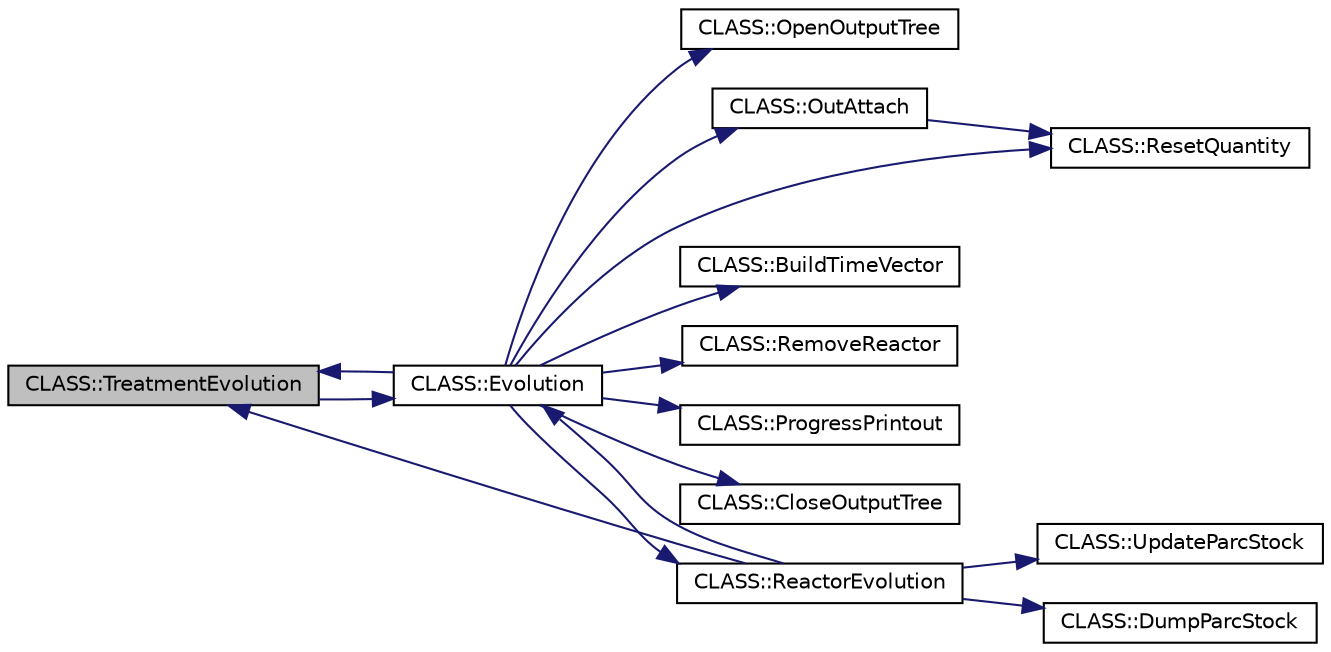 digraph G
{
  edge [fontname="Helvetica",fontsize="10",labelfontname="Helvetica",labelfontsize="10"];
  node [fontname="Helvetica",fontsize="10",shape=record];
  rankdir="LR";
  Node1 [label="CLASS::TreatmentEvolution",height=0.2,width=0.4,color="black", fillcolor="grey75", style="filled" fontcolor="black"];
  Node1 -> Node2 [color="midnightblue",fontsize="10",style="solid",fontname="Helvetica"];
  Node2 [label="CLASS::Evolution",height=0.2,width=0.4,color="black", fillcolor="white", style="filled",URL="$class_c_l_a_s_s.html#a4102b9e64bbd2f7de9d06b553b8b2131",tooltip="Do the Evolution."];
  Node2 -> Node3 [color="midnightblue",fontsize="10",style="solid",fontname="Helvetica"];
  Node3 [label="CLASS::OpenOutputTree",height=0.2,width=0.4,color="black", fillcolor="white", style="filled",URL="$class_c_l_a_s_s.html#ac6a82af40e451af6a53d11b87531e1d1"];
  Node2 -> Node4 [color="midnightblue",fontsize="10",style="solid",fontname="Helvetica"];
  Node4 [label="CLASS::OutAttach",height=0.2,width=0.4,color="black", fillcolor="white", style="filled",URL="$class_c_l_a_s_s.html#a806a1b5b0f22e709b6b186571cbb348f"];
  Node4 -> Node5 [color="midnightblue",fontsize="10",style="solid",fontname="Helvetica"];
  Node5 [label="CLASS::ResetQuantity",height=0.2,width=0.4,color="black", fillcolor="white", style="filled",URL="$class_c_l_a_s_s.html#ae7627eb81f1625166010aa15258cf472"];
  Node2 -> Node6 [color="midnightblue",fontsize="10",style="solid",fontname="Helvetica"];
  Node6 [label="CLASS::BuildTimeVector",height=0.2,width=0.4,color="black", fillcolor="white", style="filled",URL="$class_c_l_a_s_s.html#a8b41eecda1caabf1315161b5ef621383",tooltip="Build the Time Evolution Vector."];
  Node2 -> Node5 [color="midnightblue",fontsize="10",style="solid",fontname="Helvetica"];
  Node2 -> Node7 [color="midnightblue",fontsize="10",style="solid",fontname="Helvetica"];
  Node7 [label="CLASS::ReactorEvolution",height=0.2,width=0.4,color="black", fillcolor="white", style="filled",URL="$class_c_l_a_s_s.html#a97755b94d413c4cf81d2613609f97ce6",tooltip="Do the Reactor Evolution."];
  Node7 -> Node1 [color="midnightblue",fontsize="10",style="solid",fontname="Helvetica"];
  Node7 -> Node2 [color="midnightblue",fontsize="10",style="solid",fontname="Helvetica"];
  Node7 -> Node8 [color="midnightblue",fontsize="10",style="solid",fontname="Helvetica"];
  Node8 [label="CLASS::UpdateParcStock",height=0.2,width=0.4,color="black", fillcolor="white", style="filled",URL="$class_c_l_a_s_s.html#a168b66c163403cc2b3bc6b73005fb5db"];
  Node7 -> Node9 [color="midnightblue",fontsize="10",style="solid",fontname="Helvetica"];
  Node9 [label="CLASS::DumpParcStock",height=0.2,width=0.4,color="black", fillcolor="white", style="filled",URL="$class_c_l_a_s_s.html#a75e2d97d95daf659ec249ef6698ae0f8"];
  Node2 -> Node10 [color="midnightblue",fontsize="10",style="solid",fontname="Helvetica"];
  Node10 [label="CLASS::RemoveReactor",height=0.2,width=0.4,color="black", fillcolor="white", style="filled",URL="$class_c_l_a_s_s.html#a75039bae02880c1733359ab795476734"];
  Node2 -> Node1 [color="midnightblue",fontsize="10",style="solid",fontname="Helvetica"];
  Node2 -> Node11 [color="midnightblue",fontsize="10",style="solid",fontname="Helvetica"];
  Node11 [label="CLASS::ProgressPrintout",height=0.2,width=0.4,color="black", fillcolor="white", style="filled",URL="$class_c_l_a_s_s.html#a17b090d3bac87001c1238ce0062f6bc2"];
  Node2 -> Node12 [color="midnightblue",fontsize="10",style="solid",fontname="Helvetica"];
  Node12 [label="CLASS::CloseOutputTree",height=0.2,width=0.4,color="black", fillcolor="white", style="filled",URL="$class_c_l_a_s_s.html#af3c4859cbbd786b2bf1592a0b42a5933"];
}
